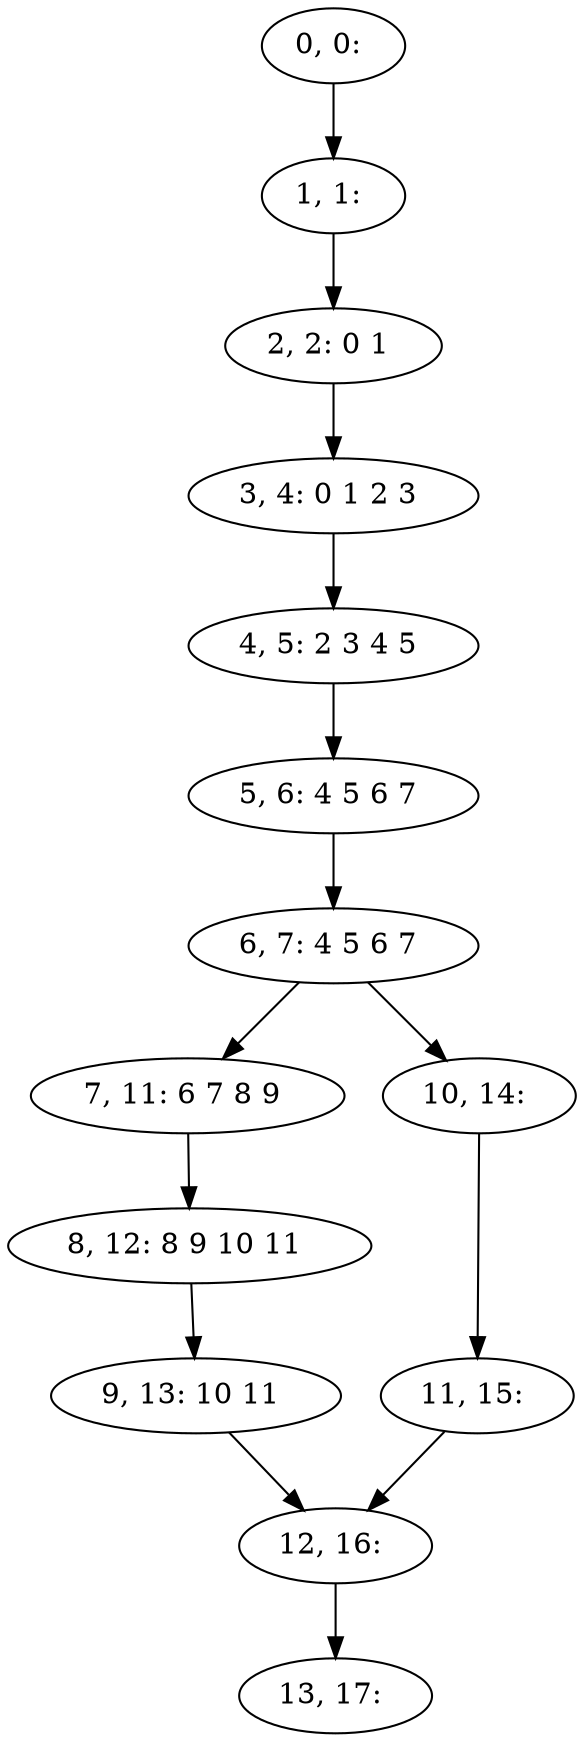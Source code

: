 digraph G {
0[label="0, 0: "];
1[label="1, 1: "];
2[label="2, 2: 0 1 "];
3[label="3, 4: 0 1 2 3 "];
4[label="4, 5: 2 3 4 5 "];
5[label="5, 6: 4 5 6 7 "];
6[label="6, 7: 4 5 6 7 "];
7[label="7, 11: 6 7 8 9 "];
8[label="8, 12: 8 9 10 11 "];
9[label="9, 13: 10 11 "];
10[label="10, 14: "];
11[label="11, 15: "];
12[label="12, 16: "];
13[label="13, 17: "];
0->1 ;
1->2 ;
2->3 ;
3->4 ;
4->5 ;
5->6 ;
6->7 ;
6->10 ;
7->8 ;
8->9 ;
9->12 ;
10->11 ;
11->12 ;
12->13 ;
}
